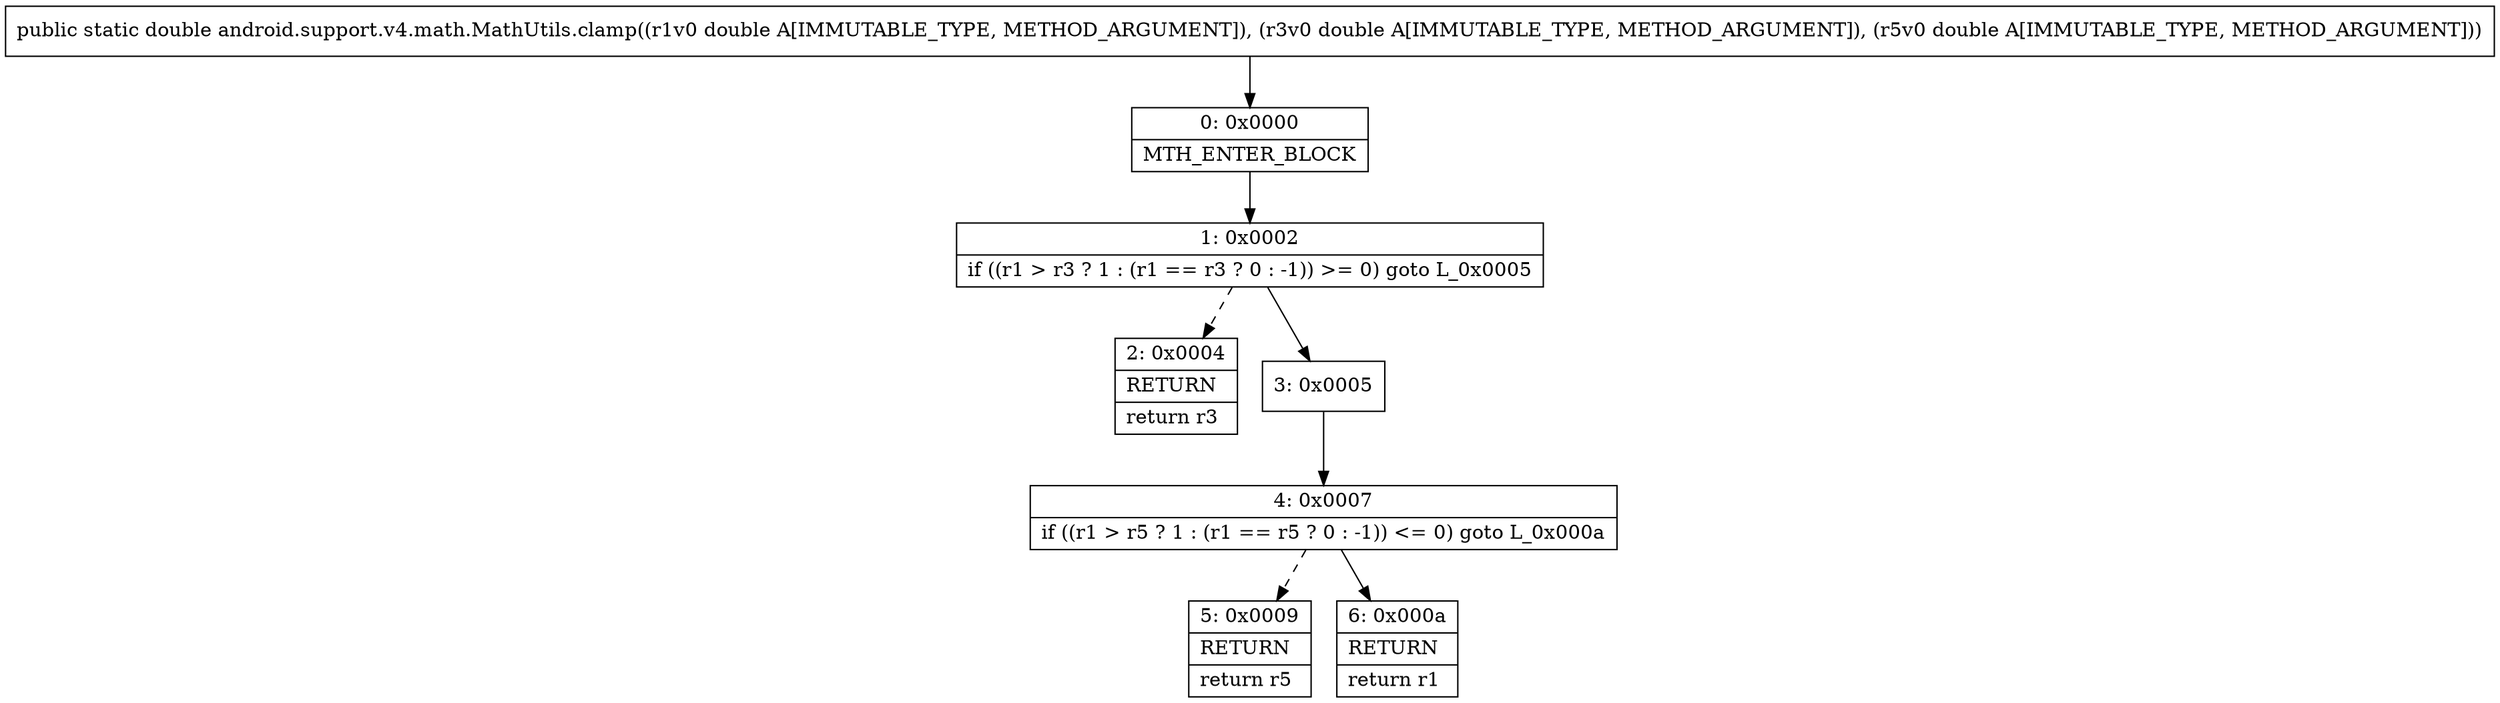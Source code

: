 digraph "CFG forandroid.support.v4.math.MathUtils.clamp(DDD)D" {
Node_0 [shape=record,label="{0\:\ 0x0000|MTH_ENTER_BLOCK\l}"];
Node_1 [shape=record,label="{1\:\ 0x0002|if ((r1 \> r3 ? 1 : (r1 == r3 ? 0 : \-1)) \>= 0) goto L_0x0005\l}"];
Node_2 [shape=record,label="{2\:\ 0x0004|RETURN\l|return r3\l}"];
Node_3 [shape=record,label="{3\:\ 0x0005}"];
Node_4 [shape=record,label="{4\:\ 0x0007|if ((r1 \> r5 ? 1 : (r1 == r5 ? 0 : \-1)) \<= 0) goto L_0x000a\l}"];
Node_5 [shape=record,label="{5\:\ 0x0009|RETURN\l|return r5\l}"];
Node_6 [shape=record,label="{6\:\ 0x000a|RETURN\l|return r1\l}"];
MethodNode[shape=record,label="{public static double android.support.v4.math.MathUtils.clamp((r1v0 double A[IMMUTABLE_TYPE, METHOD_ARGUMENT]), (r3v0 double A[IMMUTABLE_TYPE, METHOD_ARGUMENT]), (r5v0 double A[IMMUTABLE_TYPE, METHOD_ARGUMENT])) }"];
MethodNode -> Node_0;
Node_0 -> Node_1;
Node_1 -> Node_2[style=dashed];
Node_1 -> Node_3;
Node_3 -> Node_4;
Node_4 -> Node_5[style=dashed];
Node_4 -> Node_6;
}

